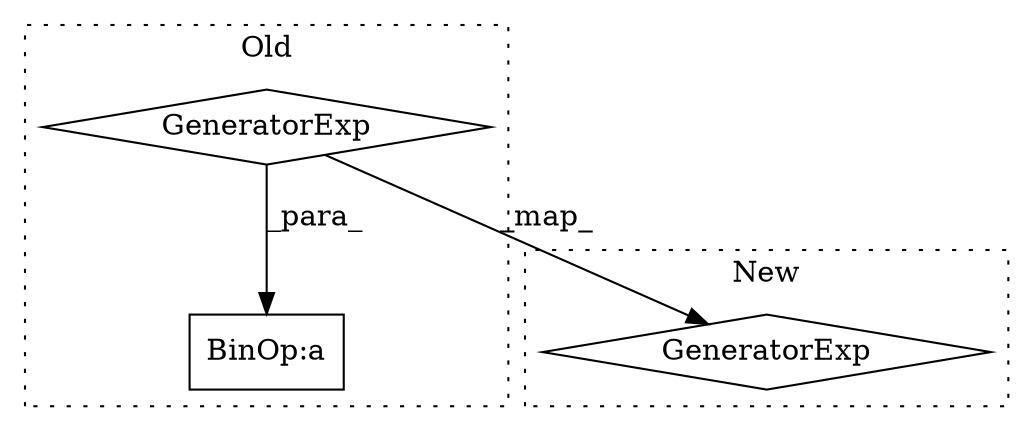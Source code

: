digraph G {
subgraph cluster0 {
1 [label="GeneratorExp" a="55" s="7640" l="15" shape="diamond"];
3 [label="BinOp:a" a="82" s="7268" l="3" shape="box"];
label = "Old";
style="dotted";
}
subgraph cluster1 {
2 [label="GeneratorExp" a="55" s="7729" l="11" shape="diamond"];
label = "New";
style="dotted";
}
1 -> 3 [label="_para_"];
1 -> 2 [label="_map_"];
}
